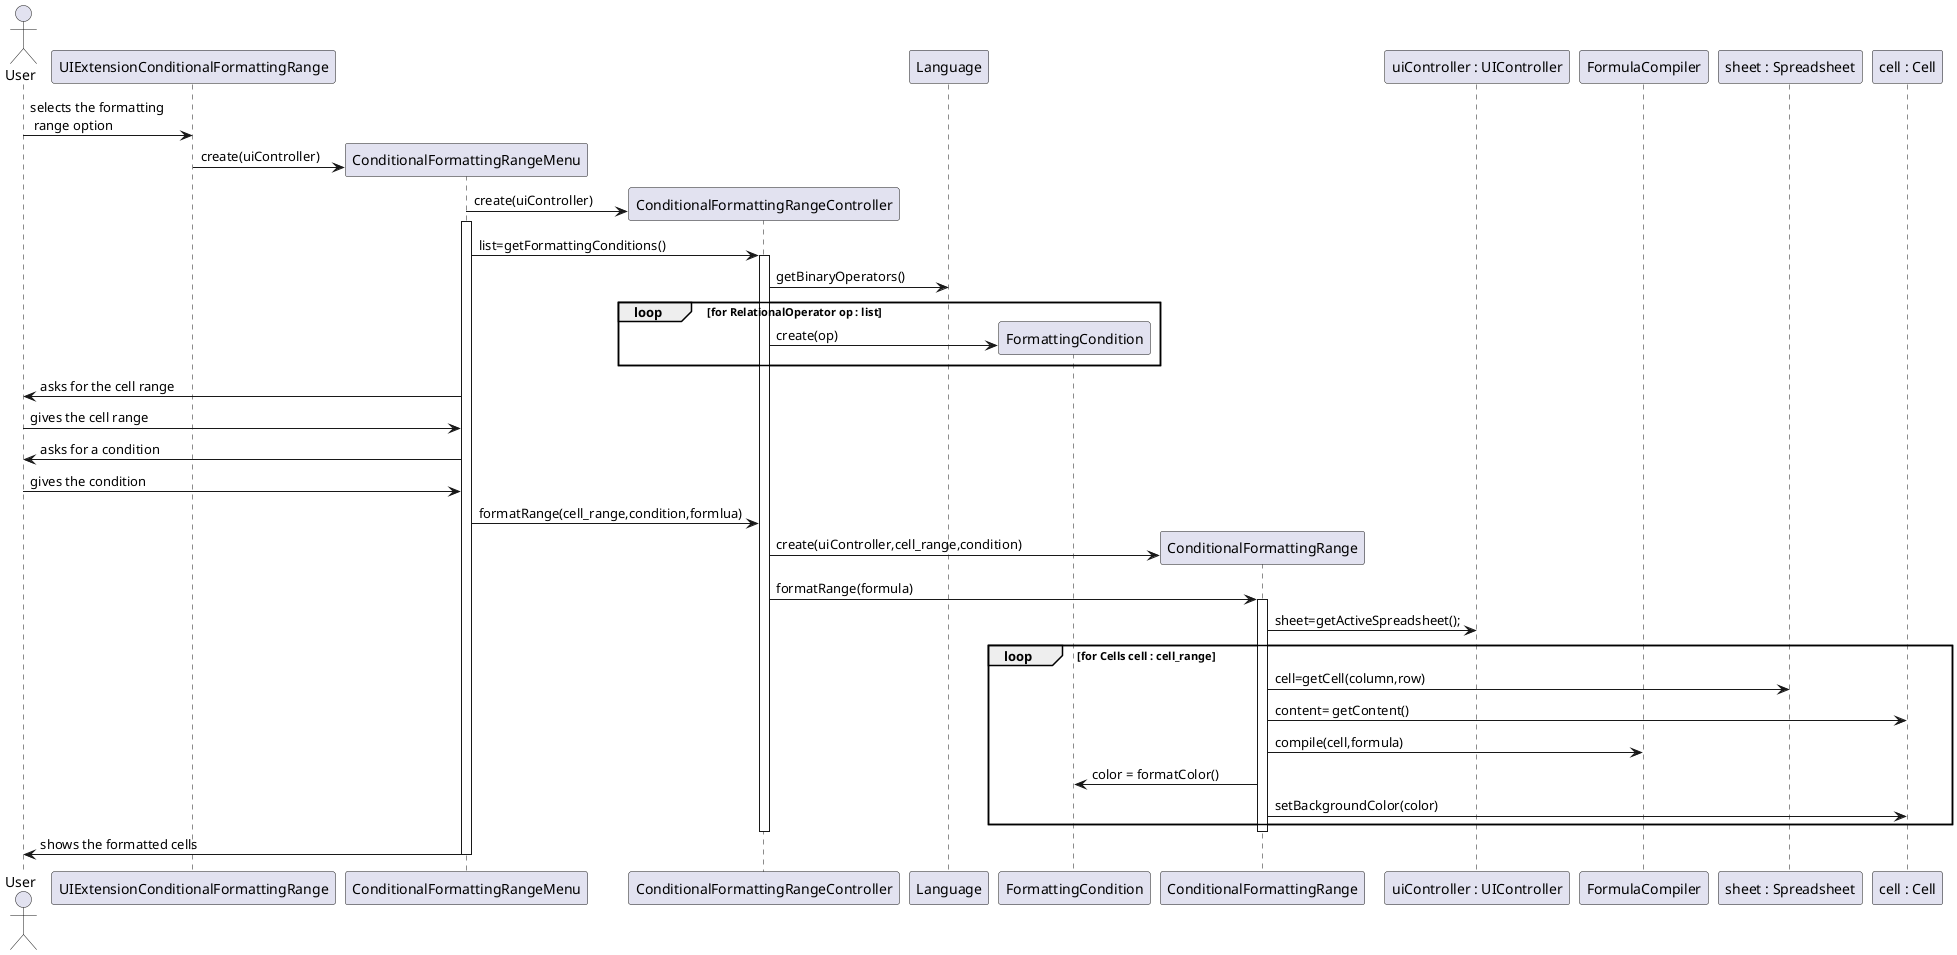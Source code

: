 @startuml conditional_formatting_range.png
  actor User
  participant "UIExtensionConditionalFormattingRange" as UIExt
  participant "ConditionalFormattingRangeMenu" as UI
  participant "ConditionalFormattingRangeController" as Ctrl
  participant "Language" as Language
  participant "FormattingCondition" as Condition
  participant "ConditionalFormattingRange" as Formatter
  participant "uiController : UIController" as UIC
  participant "FormulaCompiler" as FC
  participant "sheet : Spreadsheet" as sheet
  participant "cell : Cell" as cell


  User -> UIExt : selects the formatting\n range option
  create UI
  UIExt -> UI : create(uiController)
  create Ctrl
  UI -> Ctrl: create(uiController)
  activate UI
  UI -> Ctrl: list=getFormattingConditions()
  activate Ctrl
  Ctrl ->Language :getBinaryOperators()
  loop for RelationalOperator op : list
  create Condition
  Ctrl -> Condition: create(op)
  end
  UI -> User: asks for the cell range
  User -> UI: gives the cell range
  UI -> User: asks for a condition
  User -> UI: gives the condition
  UI -> Ctrl: formatRange(cell_range,condition,formlua)
  create Formatter
  Ctrl -> Formatter: create(uiController,cell_range,condition)
  Ctrl -> Formatter: formatRange(formula)
  activate Formatter
  Formatter -> UIC : sheet=getActiveSpreadsheet();
  loop for Cells cell : cell_range
  Formatter -> sheet: cell=getCell(column,row)
  Formatter -> cell :  content= getContent()
  Formatter -> FC :  compile(cell,formula)
  Formatter -> Condition : color = formatColor()
  Formatter -> cell :  setBackgroundColor(color)
  end
  deactivate Formatter
  deactivate Ctrl
  UI -> User: shows the formatted cells
  deactivate UI
@enduml
